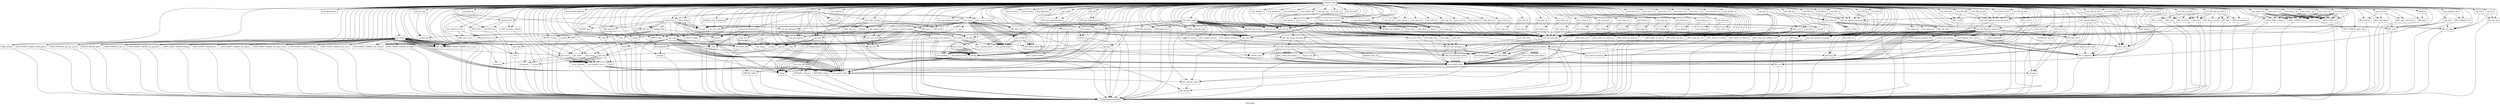 digraph "Call graph" {
	label="Call graph";

	Node0x56053d9f30b0 [shape=record,label="{external node}"];
	Node0x56053d9f30b0 -> Node0x56053da2fdf0;
	Node0x56053d9f30b0 -> Node0x56053da2fe90;
	Node0x56053d9f30b0 -> Node0x56053da30250;
	Node0x56053d9f30b0 -> Node0x56053da2fe20;
	Node0x56053d9f30b0 -> Node0x56053da30090;
	Node0x56053d9f30b0 -> Node0x56053dc720b0;
	Node0x56053d9f30b0 -> Node0x56053dc724a0;
	Node0x56053d9f30b0 -> Node0x56053d9cb530;
	Node0x56053d9f30b0 -> Node0x56053d9cb5a0;
	Node0x56053d9f30b0 -> Node0x56053dc72510;
	Node0x56053d9f30b0 -> Node0x56053dc72430;
	Node0x56053d9f30b0 -> Node0x56053d9cb450;
	Node0x56053d9f30b0 -> Node0x56053dc72120;
	Node0x56053d9f30b0 -> Node0x56053dc72150;
	Node0x56053d9f30b0 -> Node0x56053dc722e0;
	Node0x56053d9f30b0 -> Node0x56053dc72350;
	Node0x56053d9f30b0 -> Node0x56053da30320;
	Node0x56053d9f30b0 -> Node0x56053dc71f90;
	Node0x56053d9f30b0 -> Node0x56053da30350;
	Node0x56053d9f30b0 -> Node0x56053dc72040;
	Node0x56053d9f30b0 -> Node0x56053d9cb850;
	Node0x56053d9f30b0 -> Node0x56053d9cb8c0;
	Node0x56053d9f30b0 -> Node0x56053dac9710;
	Node0x56053d9f30b0 -> Node0x56053dac96a0;
	Node0x56053d9f30b0 -> Node0x56053dac9850;
	Node0x56053d9f30b0 -> Node0x56053dac98c0;
	Node0x56053d9f30b0 -> Node0x56053dac9960;
	Node0x56053d9f30b0 -> Node0x56053dac9a00;
	Node0x56053d9f30b0 -> Node0x56053dac9a70;
	Node0x56053d9f30b0 -> Node0x56053dac9ae0;
	Node0x56053d9f30b0 -> Node0x56053dac9b10;
	Node0x56053d9f30b0 -> Node0x56053dac9bc0;
	Node0x56053d9f30b0 -> Node0x56053dac9c90;
	Node0x56053d9f30b0 -> Node0x56053dac9d30;
	Node0x56053d9f30b0 -> Node0x56053dac9da0;
	Node0x56053d9f30b0 -> Node0x56053dac9e50;
	Node0x56053d9f30b0 -> Node0x56053dac9ef0;
	Node0x56053d9f30b0 -> Node0x56053dac9f60;
	Node0x56053d9f30b0 -> Node0x56053daca000;
	Node0x56053d9f30b0 -> Node0x56053daca030;
	Node0x56053d9f30b0 -> Node0x56053daca0e0;
	Node0x56053d9f30b0 -> Node0x56053daca110;
	Node0x56053d9f30b0 -> Node0x56053daca180;
	Node0x56053d9f30b0 -> Node0x56053dc73590;
	Node0x56053d9f30b0 -> Node0x56053dc73600;
	Node0x56053d9f30b0 -> Node0x56053dc736e0;
	Node0x56053d9f30b0 -> Node0x56053dc73710;
	Node0x56053d9f30b0 -> Node0x56053dc73880;
	Node0x56053d9f30b0 -> Node0x56053dc738b0;
	Node0x56053d9f30b0 -> Node0x56053dc73990;
	Node0x56053d9f30b0 -> Node0x56053dc739c0;
	Node0x56053d9f30b0 -> Node0x56053dc73bb0;
	Node0x56053d9f30b0 -> Node0x56053dc73be0;
	Node0x56053d9f30b0 -> Node0x56053dc73c90;
	Node0x56053d9f30b0 -> Node0x56053dc73e10;
	Node0x56053d9f30b0 -> Node0x56053dc73e80;
	Node0x56053d9f30b0 -> Node0x56053dc73ef0;
	Node0x56053d9f30b0 -> Node0x56053dc73f60;
	Node0x56053d9f30b0 -> Node0x56053dc73fd0;
	Node0x56053d9f30b0 -> Node0x56053dc74450;
	Node0x56053d9f30b0 -> Node0x56053dc744c0;
	Node0x56053d9f30b0 -> Node0x56053dc74530;
	Node0x56053d9f30b0 -> Node0x56053dc745a0;
	Node0x56053d9f30b0 -> Node0x56053dc74610;
	Node0x56053d9f30b0 -> Node0x56053dc74680;
	Node0x56053d9f30b0 -> Node0x56053dc74f00;
	Node0x56053d9f30b0 -> Node0x56053dc74f70;
	Node0x56053d9f30b0 -> Node0x56053dc74fe0;
	Node0x56053d9f30b0 -> Node0x56053dc75050;
	Node0x56053d9f30b0 -> Node0x56053da2ff00;
	Node0x56053d9f30b0 -> Node0x56053dc72d80;
	Node0x56053d9f30b0 -> Node0x56053dc72d10;
	Node0x56053d9f30b0 -> Node0x56053dc72e60;
	Node0x56053d9f30b0 -> Node0x56053dc72f30;
	Node0x56053d9f30b0 -> Node0x56053dc72fa0;
	Node0x56053d9f30b0 -> Node0x56053dc73010;
	Node0x56053d9f30b0 -> Node0x56053dc73080;
	Node0x56053d9f30b0 -> Node0x56053dc73120;
	Node0x56053d9f30b0 -> Node0x56053dc73150;
	Node0x56053d9f30b0 -> Node0x56053da301e0;
	Node0x56053d9f30b0 -> Node0x56053dc732a0;
	Node0x56053d9f30b0 -> Node0x56053dc73370;
	Node0x56053d9f30b0 -> Node0x56053dc73410;
	Node0x56053d9f30b0 -> Node0x56053dc73480;
	Node0x56053d9f30b0 -> Node0x56053da30d00;
	Node0x56053d9f30b0 -> Node0x56053da30e10;
	Node0x56053d9f30b0 -> Node0x56053da31110;
	Node0x56053d9f30b0 -> Node0x56053da31180;
	Node0x56053d9f30b0 -> Node0x56053da31220;
	Node0x56053d9f30b0 -> Node0x56053da312c0;
	Node0x56053d9f30b0 -> Node0x56053da31360;
	Node0x56053d9f30b0 -> Node0x56053da31cc0;
	Node0x56053d9f30b0 -> Node0x56053da31d60;
	Node0x56053d9f30b0 -> Node0x56053da31e00;
	Node0x56053d9f30b0 -> Node0x56053da31e70;
	Node0x56053d9f30b0 -> Node0x56053da320b0;
	Node0x56053d9f30b0 -> Node0x56053da32120;
	Node0x56053d9f30b0 -> Node0x56053da321c0;
	Node0x56053d9f30b0 -> Node0x56053da32340;
	Node0x56053d9f30b0 -> Node0x56053da32370;
	Node0x56053d9f30b0 -> Node0x56053da32420;
	Node0x56053d9f30b0 -> Node0x56053da325a0;
	Node0x56053d9f30b0 -> Node0x56053da326a0;
	Node0x56053d9f30b0 -> Node0x56053da329e0;
	Node0x56053d9f30b0 -> Node0x56053da30020;
	Node0x56053d9f30b0 -> Node0x56053da32740;
	Node0x56053d9f30b0 -> Node0x56053dac9d00;
	Node0x56053d9f30b0 -> Node0x56053da30e40;
	Node0x56053d9f30b0 -> Node0x56053da31ea0;
	Node0x56053d9f30b0 -> Node0x56053da31400;
	Node0x56053d9f30b0 -> Node0x56053da30f60;
	Node0x56053d9f30b0 -> Node0x56053da32c40;
	Node0x56053d9f30b0 -> Node0x56053da32c70;
	Node0x56053d9f30b0 -> Node0x56053da32e10;
	Node0x56053d9f30b0 -> Node0x56053da32ef0;
	Node0x56053d9f30b0 -> Node0x56053da32f20;
	Node0x56053d9f30b0 -> Node0x56053da32f90;
	Node0x56053d9f30b0 -> Node0x56053da330c0;
	Node0x56053d9f30b0 -> Node0x56053da30100;
	Node0x56053d9f30b0 -> Node0x56053da331d0;
	Node0x56053d9f30b0 -> Node0x56053da33340;
	Node0x56053d9f30b0 -> Node0x56053da33370;
	Node0x56053d9f30b0 -> Node0x56053dc72270;
	Node0x56053d9f30b0 -> Node0x56053da33540;
	Node0x56053d9f30b0 -> Node0x56053da335e0;
	Node0x56053d9f30b0 -> Node0x56053da33680;
	Node0x56053d9f30b0 -> Node0x56053dc721c0;
	Node0x56053d9f30b0 -> Node0x56053da33750;
	Node0x56053d9f30b0 -> Node0x56053da337f0;
	Node0x56053d9f30b0 -> Node0x56053dc75300;
	Node0x56053d9f30b0 -> Node0x56053dc753a0;
	Node0x56053d9f30b0 -> Node0x56053dc75440;
	Node0x56053d9f30b0 -> Node0x56053dc754e0;
	Node0x56053d9f30b0 -> Node0x56053dc75580;
	Node0x56053d9f30b0 -> Node0x56053dc75620;
	Node0x56053d9f30b0 -> Node0x56053dc756c0;
	Node0x56053d9f30b0 -> Node0x56053dc75760;
	Node0x56053d9f30b0 -> Node0x56053dc75800;
	Node0x56053d9f30b0 -> Node0x56053dc758a0;
	Node0x56053d9f30b0 -> Node0x56053dc75940;
	Node0x56053d9f30b0 -> Node0x56053dc759e0;
	Node0x56053d9f30b0 -> Node0x56053dc75a80;
	Node0x56053d9f30b0 -> Node0x56053dc75b20;
	Node0x56053d9f30b0 -> Node0x56053dc75bc0;
	Node0x56053d9f30b0 -> Node0x56053dc75c60;
	Node0x56053d9f30b0 -> Node0x56053dc75d00;
	Node0x56053d9f30b0 -> Node0x56053d9cb3e0;
	Node0x56053d9f30b0 -> Node0x56053dc75dd0;
	Node0x56053d9f30b0 -> Node0x56053dc75e70;
	Node0x56053d9f30b0 -> Node0x56053dc75f10;
	Node0x56053d9f30b0 -> Node0x56053dc75fb0;
	Node0x56053d9f30b0 -> Node0x56053dc76050;
	Node0x56053d9f30b0 -> Node0x56053dc760f0;
	Node0x56053d9f30b0 -> Node0x56053dc76190;
	Node0x56053d9f30b0 -> Node0x56053dc76230;
	Node0x56053d9f30b0 -> Node0x56053da33860;
	Node0x56053d9f30b0 -> Node0x56053da33900;
	Node0x56053d9f30b0 -> Node0x56053da339a0;
	Node0x56053d9f30b0 -> Node0x56053da33a40;
	Node0x56053d9f30b0 -> Node0x56053da33ae0;
	Node0x56053d9f30b0 -> Node0x56053da33b80;
	Node0x56053d9f30b0 -> Node0x56053da33c20;
	Node0x56053d9f30b0 -> Node0x56053da33cc0;
	Node0x56053d9f30b0 -> Node0x56053da33d60;
	Node0x56053d9f30b0 -> Node0x56053da33e00;
	Node0x56053d9f30b0 -> Node0x56053da33ea0;
	Node0x56053d9f30b0 -> Node0x56053da33f40;
	Node0x56053d9f30b0 -> Node0x56053da33fe0;
	Node0x56053d9f30b0 -> Node0x56053da34080;
	Node0x56053d9f30b0 -> Node0x56053da34120;
	Node0x56053d9f30b0 -> Node0x56053da341c0;
	Node0x56053d9f30b0 -> Node0x56053da34260;
	Node0x56053d9f30b0 -> Node0x56053da34300;
	Node0x56053d9f30b0 -> Node0x56053da2ff70;
	Node0x56053d9f30b0 -> Node0x56053dc72540;
	Node0x56053d9f30b0 -> Node0x56053d9cb4c0;
	Node0x56053d9f30b0 -> Node0x56053dc723c0;
	Node0x56053d9f30b0 -> Node0x56053da34580;
	Node0x56053d9f30b0 -> Node0x56053da345b0;
	Node0x56053d9f30b0 -> Node0x56053da34720;
	Node0x56053d9f30b0 -> Node0x56053da34820;
	Node0x56053d9f30b0 -> Node0x56053da34850;
	Node0x56053d9f30b0 -> Node0x56053da34990;
	Node0x56053d9f30b0 -> Node0x56053da34aa0;
	Node0x56053d9f30b0 -> Node0x56053da34ad0;
	Node0x56053d9f30b0 -> Node0x56053da34bd0;
	Node0x56053d9f30b0 -> Node0x56053da34ca0;
	Node0x56053d9f30b0 -> Node0x56053d9e7cb0;
	Node0x56053d9f30b0 -> Node0x56053d9e7e10;
	Node0x56053d9f30b0 -> Node0x56053d9e7e40;
	Node0x56053d9f30b0 -> Node0x56053d9e7f00;
	Node0x56053d9f30b0 -> Node0x56053d9e7fc0;
	Node0x56053d9f30b0 -> Node0x56053d9e80c0;
	Node0x56053d9f30b0 -> Node0x56053d9e8240;
	Node0x56053d9f30b0 -> Node0x56053d9e8270;
	Node0x56053d9f30b0 -> Node0x56053d9e82e0;
	Node0x56053d9f30b0 -> Node0x56053d9e8430;
	Node0x56053d9f30b0 -> Node0x56053d9e84a0;
	Node0x56053d9f30b0 -> Node0x56053d9e85f0;
	Node0x56053d9f30b0 -> Node0x56053d9e8660;
	Node0x56053d9f30b0 -> Node0x56053d9e87f0;
	Node0x56053d9f30b0 -> Node0x56053d9e8890;
	Node0x56053d9f30b0 -> Node0x56053d9e8900;
	Node0x56053d9f30b0 -> Node0x56053d9e89f0;
	Node0x56053d9f30b0 -> Node0x56053d9e8a20;
	Node0x56053d9f30b0 -> Node0x56053d9e8b20;
	Node0x56053d9f30b0 -> Node0x56053d9e8bc0;
	Node0x56053d9f30b0 -> Node0x56053d9e8b50;
	Node0x56053d9f30b0 -> Node0x56053d9e8d50;
	Node0x56053d9f30b0 -> Node0x56053d9e8f90;
	Node0x56053d9f30b0 -> Node0x56053d9e9000;
	Node0x56053d9f30b0 -> Node0x56053d9e9030;
	Node0x56053d9f30b0 -> Node0x56053d9e90e0;
	Node0x56053d9f30b0 -> Node0x56053d9e92f0;
	Node0x56053d9f30b0 -> Node0x56053d9e9360;
	Node0x56053d9f30b0 -> Node0x56053d9e9390;
	Node0x56053d9f30b0 -> Node0x56053d9e95c0;
	Node0x56053d9f30b0 -> Node0x56053d9e9690;
	Node0x56053d9f30b0 -> Node0x56053d9e9790;
	Node0x56053d9f30b0 -> Node0x56053d9e97c0;
	Node0x56053d9f30b0 -> Node0x56053d9e9940;
	Node0x56053d9f30b0 -> Node0x56053d9e9ac0;
	Node0x56053d9f30b0 -> Node0x56053d9e9c40;
	Node0x56053d9f30b0 -> Node0x56053da32710;
	Node0x56053d9f30b0 -> Node0x56053d9e9dc0;
	Node0x56053d9f30b0 -> Node0x56053d9e9ff0;
	Node0x56053d9f30b0 -> Node0x56053d9ea060;
	Node0x56053d9f30b0 -> Node0x56053da32970;
	Node0x56053d9f30b0 -> Node0x56053d9ea270;
	Node0x56053d9f30b0 -> Node0x56053da31ba0;
	Node0x56053d9f30b0 -> Node0x56053d9ea310;
	Node0x56053d9f30b0 -> Node0x56053da32a40;
	Node0x56053d9f30b0 -> Node0x56053da30ef0;
	Node0x56053d9f30b0 -> Node0x56053d9ea410;
	Node0x56053d9f30b0 -> Node0x56053da31c10;
	Node0x56053d9f30b0 -> Node0x56053d9ea510;
	Node0x56053d9f30b0 -> Node0x56053da343f0;
	Node0x56053d9f30b0 -> Node0x56053d9ea8b0;
	Node0x56053d9f30b0 -> Node0x56053d9eadb0;
	Node0x56053d9f30b0 -> Node0x56053da34c70;
	Node0x56053d9f30b0 -> Node0x56053d9eaf40;
	Node0x56053d9f30b0 -> Node0x56053d9eb0b0;
	Node0x56053d9f30b0 -> Node0x56053d9e7d50;
	Node0x56053d9f30b0 -> Node0x56053d9eb750;
	Node0x56053d9f30b0 -> Node0x56053d9eb7c0;
	Node0x56053d9f30b0 -> Node0x56053da34a30;
	Node0x56053d9f30b0 -> Node0x56053d9eba30;
	Node0x56053d9f30b0 -> Node0x56053da327b0;
	Node0x56053d9f30b0 -> Node0x56053d9e9f40;
	Node0x56053d9f30b0 -> Node0x56053d9ebde0;
	Node0x56053d9f30b0 -> Node0x56053d9ec460;
	Node0x56053d9f30b0 -> Node0x56053d9ebe80;
	Node0x56053d9f30b0 -> Node0x56053d9ec6c0;
	Node0x56053d9f30b0 -> Node0x56053d9ebe10;
	Node0x56053d9f30b0 -> Node0x56053d9ec8b0;
	Node0x56053d9f30b0 -> Node0x56053d9ebf80;
	Node0x56053d9f30b0 -> Node0x56053d9ec950;
	Node0x56053d9f30b0 -> Node0x56053d9ebff0;
	Node0x56053d9f30b0 -> Node0x56053d9ecab0;
	Node0x56053d9f30b0 -> Node0x56053d9ec060;
	Node0x56053d9f30b0 -> Node0x56053d9e5ca0;
	Node0x56053d9f30b0 -> Node0x56053d9ec0d0;
	Node0x56053d9f30b0 -> Node0x56053d9e5db0;
	Node0x56053d9f30b0 -> Node0x56053d9ec140;
	Node0x56053d9f30b0 -> Node0x56053d9e5ea0;
	Node0x56053d9f30b0 -> Node0x56053d9ec1b0;
	Node0x56053d9f30b0 -> Node0x56053d9ec4d0;
	Node0x56053d9f30b0 -> Node0x56053d9e5f40;
	Node0x56053d9f30b0 -> Node0x56053d9ec500;
	Node0x56053d9f30b0 -> Node0x56053d9e5d40;
	Node0x56053d9f30b0 -> Node0x56053d9ec9f0;
	Node0x56053d9f30b0 -> Node0x56053d9ec760;
	Node0x56053d9f30b0 -> Node0x56053d9ec6f0;
	Node0x56053d9f30b0 -> Node0x56053d9ec810;
	Node0x56053d9f30b0 -> Node0x56053d9ec570;
	Node0x56053d9f30b0 -> Node0x56053d9e61b0;
	Node0x56053da2fe90 [shape=record,label="{setup_tests}"];
	Node0x56053da2fe90 -> Node0x56053da2fe20;
	Node0x56053da2fe90 -> Node0x56053da2ff70;
	Node0x56053da2fe90 -> Node0x56053da2ff00;
	Node0x56053da2fe90 -> Node0x56053da30020;
	Node0x56053da2fe90 -> Node0x56053da2ff70;
	Node0x56053da2fe90 -> Node0x56053da30090;
	Node0x56053da2fe90 -> Node0x56053da2ff70;
	Node0x56053da2fe90 -> Node0x56053da30100;
	Node0x56053da2fe90 -> Node0x56053da30170;
	Node0x56053da2fe90 -> Node0x56053da301e0;
	Node0x56053da2fe90 -> Node0x56053da301e0;
	Node0x56053da2fe90 -> Node0x56053da301e0;
	Node0x56053da2fdf0 [shape=record,label="{test_get_options}"];
	Node0x56053da30250 [shape=record,label="{llvm.dbg.declare}"];
	Node0x56053da2fe20 [shape=record,label="{NCONF_new}"];
	Node0x56053da2fe20 -> Node0x56053da2fdc0;
	Node0x56053da34850 [shape=record,label="{test_mem_eq}"];
	Node0x56053da34850 -> Node0x56053da34990;
	Node0x56053da34850 -> Node0x56053da34a30;
	Node0x56053da34990 [shape=record,label="{memcmp}"];
	Node0x56053da34990 -> Node0x56053da2fdc0;
	Node0x56053da34aa0 [shape=record,label="{test_mem_ne}"];
	Node0x56053da34aa0 -> Node0x56053da34990;
	Node0x56053da34aa0 -> Node0x56053da34a30;
	Node0x56053da34ad0 [shape=record,label="{test_BN_eq}"];
	Node0x56053da34ad0 -> Node0x56053da34bd0;
	Node0x56053da34ad0 -> Node0x56053da34c70;
	Node0x56053da34bd0 [shape=record,label="{BN_cmp}"];
	Node0x56053da34bd0 -> Node0x56053da2fdc0;
	Node0x56053da34ca0 [shape=record,label="{test_BN_eq_zero}"];
	Node0x56053da34ca0 -> Node0x56053d9e7cb0;
	Node0x56053da34ca0 -> Node0x56053d9e7d50;
	Node0x56053d9e7cb0 [shape=record,label="{BN_is_zero}"];
	Node0x56053d9e7cb0 -> Node0x56053da2fdc0;
	Node0x56053d9e7e10 [shape=record,label="{test_BN_ne}"];
	Node0x56053d9e7e10 -> Node0x56053da34bd0;
	Node0x56053d9e7e10 -> Node0x56053da34c70;
	Node0x56053da32340 [shape=record,label="{test_mk_file_path}"];
	Node0x56053da32340 -> Node0x56053dac98c0;
	Node0x56053da32340 -> Node0x56053dac98c0;
	Node0x56053da32340 -> Node0x56053dac98c0;
	Node0x56053da32340 -> Node0x56053da32370;
	Node0x56053da32340 -> Node0x56053da32420;
	Node0x56053da32340 -> Node0x56053da325a0;
	Node0x56053da32340 -> Node0x56053da325a0;
	Node0x56053da32370 [shape=record,label="{CRYPTO_zalloc}"];
	Node0x56053da32370 -> Node0x56053da2fdc0;
	Node0x56053da32420 [shape=record,label="{OPENSSL_strlcpy}"];
	Node0x56053da32420 -> Node0x56053da2fdc0;
	Node0x56053da325a0 [shape=record,label="{OPENSSL_strlcat}"];
	Node0x56053da325a0 -> Node0x56053da2fdc0;
	Node0x56053da326a0 [shape=record,label="{main}"];
	Node0x56053da326a0 -> Node0x56053da32710;
	Node0x56053da326a0 -> Node0x56053da327b0;
	Node0x56053da326a0 -> Node0x56053da31ea0;
	Node0x56053da326a0 -> Node0x56053dc73480;
	Node0x56053da326a0 -> Node0x56053da2fe90;
	Node0x56053da326a0 -> Node0x56053da31360;
	Node0x56053da326a0 -> Node0x56053d9cb850;
	Node0x56053da326a0 -> Node0x56053da32740;
	Node0x56053da326a0 -> Node0x56053da2fdf0;
	Node0x56053da326a0 -> Node0x56053dc73120;
	Node0x56053da326a0 -> Node0x56053da31110;
	Node0x56053da326a0 -> Node0x56053da32970;
	Node0x56053da329e0 [shape=record,label="{test_get_argument_count}"];
	Node0x56053da329e0 -> Node0x56053dc73080;
	Node0x56053da30020 [shape=record,label="{test_get_argument}"];
	Node0x56053da30020 -> Node0x56053dc73010;
	Node0x56053da30020 -> Node0x56053dac9b10;
	Node0x56053da30020 -> Node0x56053dc73080;
	Node0x56053da32740 [shape=record,label="{opt_check_usage}"];
	Node0x56053da32740 -> Node0x56053dc73010;
	Node0x56053da32740 -> Node0x56053dc73080;
	Node0x56053da32740 -> Node0x56053da31ea0;
	Node0x56053da32740 -> Node0x56053da31ea0;
	Node0x56053d9e9440 [shape=record,label="{print_time}"];
	Node0x56053d9e9440 -> Node0x56053d9e9690;
	Node0x56053d9e95c0 [shape=record,label="{ASN1_STRING_free}"];
	Node0x56053d9e95c0 -> Node0x56053da2fdc0;
	Node0x56053d9e9690 [shape=record,label="{ASN1_STRING_get0_data}"];
	Node0x56053d9e9690 -> Node0x56053da2fdc0;
	Node0x56053d9e9790 [shape=record,label="{test_time_t_ne}"];
	Node0x56053d9e9790 -> Node0x56053d9e9360;
	Node0x56053d9e9790 -> Node0x56053d9e9360;
	Node0x56053d9e9790 -> Node0x56053d9e9390;
	Node0x56053d9e9790 -> Node0x56053d9e9440;
	Node0x56053d9e9790 -> Node0x56053d9e9440;
	Node0x56053d9e9790 -> Node0x56053da333e0;
	Node0x56053d9e9790 -> Node0x56053d9e95c0;
	Node0x56053d9e9790 -> Node0x56053d9e95c0;
	Node0x56053d9e97c0 [shape=record,label="{test_time_t_gt}"];
	Node0x56053d9e97c0 -> Node0x56053d9e9360;
	Node0x56053d9e97c0 -> Node0x56053d9e9360;
	Node0x56053d9e97c0 -> Node0x56053d9e9390;
	Node0x56053d9e97c0 -> Node0x56053d9e9440;
	Node0x56053d9e97c0 -> Node0x56053d9e9440;
	Node0x56053d9e97c0 -> Node0x56053da333e0;
	Node0x56053d9e97c0 -> Node0x56053d9e95c0;
	Node0x56053d9e97c0 -> Node0x56053d9e95c0;
	Node0x56053d9e9940 [shape=record,label="{test_time_t_ge}"];
	Node0x56053d9e9940 -> Node0x56053d9e9360;
	Node0x56053d9e9940 -> Node0x56053d9e9360;
	Node0x56053d9e9940 -> Node0x56053d9e9390;
	Node0x56053d9e9940 -> Node0x56053d9e9440;
	Node0x56053d9e9940 -> Node0x56053d9e9440;
	Node0x56053d9e9940 -> Node0x56053da333e0;
	Node0x56053d9e9940 -> Node0x56053d9e95c0;
	Node0x56053d9e9940 -> Node0x56053d9e95c0;
	Node0x56053d9e9ac0 [shape=record,label="{test_time_t_lt}"];
	Node0x56053d9e9ac0 -> Node0x56053d9e9360;
	Node0x56053d9e9ac0 -> Node0x56053d9e9360;
	Node0x56053d9e9ac0 -> Node0x56053d9e9390;
	Node0x56053d9e9ac0 -> Node0x56053d9e9440;
	Node0x56053d9e9ac0 -> Node0x56053d9e9440;
	Node0x56053d9e9ac0 -> Node0x56053da333e0;
	Node0x56053d9e9ac0 -> Node0x56053d9e95c0;
	Node0x56053d9e9ac0 -> Node0x56053d9e95c0;
	Node0x56053d9e9c40 [shape=record,label="{test_time_t_le}"];
	Node0x56053d9e9c40 -> Node0x56053d9e9360;
	Node0x56053d9e9c40 -> Node0x56053d9e9360;
	Node0x56053d9e9c40 -> Node0x56053d9e9390;
	Node0x56053d9e9c40 -> Node0x56053d9e9440;
	Node0x56053d9e9c40 -> Node0x56053d9e9440;
	Node0x56053d9e9c40 -> Node0x56053da333e0;
	Node0x56053d9e9c40 -> Node0x56053d9e95c0;
	Node0x56053d9e9c40 -> Node0x56053d9e95c0;
	Node0x56053da32710 [shape=record,label="{test_open_streams}"];
	Node0x56053da32710 -> Node0x56053d9e9dc0;
	Node0x56053da32710 -> Node0x56053d9e9dc0;
	Node0x56053da32710 -> Node0x56053d9e9f40;
	Node0x56053da32710 -> Node0x56053d9e9ff0;
	Node0x56053da32710 -> Node0x56053d9ea060;
	Node0x56053da32710 -> Node0x56053dac9b10;
	Node0x56053da32710 -> Node0x56053dac9b10;
	Node0x56053d9e9dc0 [shape=record,label="{BIO_new_fp}"];
	Node0x56053d9e9dc0 -> Node0x56053da2fdc0;
	Node0x56053d9e9ff0 [shape=record,label="{BIO_new}"];
	Node0x56053d9e9ff0 -> Node0x56053da2fdc0;
	Node0x56053d9ea060 [shape=record,label="{BIO_push}"];
	Node0x56053d9ea060 -> Node0x56053da2fdc0;
	Node0x56053da32970 [shape=record,label="{test_close_streams}"];
	Node0x56053da32970 -> Node0x56053d9ea270;
	Node0x56053da32970 -> Node0x56053d9ea270;
	Node0x56053d9ea270 [shape=record,label="{BIO_free_all}"];
	Node0x56053d9ea270 -> Node0x56053da2fdc0;
	Node0x56053da31ba0 [shape=record,label="{test_vprintf_stdout}"];
	Node0x56053da31ba0 -> Node0x56053d9ea310;
	Node0x56053d9ea310 [shape=record,label="{BIO_vprintf}"];
	Node0x56053d9ea310 -> Node0x56053da2fdc0;
	Node0x56053da32a40 [shape=record,label="{test_vprintf_stderr}"];
	Node0x56053da32a40 -> Node0x56053d9ea310;
	Node0x56053dc73150 [shape=record,label="{strcpy}"];
	Node0x56053dc73150 -> Node0x56053da2fdc0;
	Node0x56053da301e0 [shape=record,label="{add_test}"];
	Node0x56053da301e0 -> Node0x56053dc732a0;
	Node0x56053dc732a0 [shape=record,label="{__assert_fail}"];
	Node0x56053dc732a0 -> Node0x56053da2fdc0;
	Node0x56053dc73370 [shape=record,label="{add_all_tests}"];
	Node0x56053dc73370 -> Node0x56053dc732a0;
	Node0x56053dc73410 [shape=record,label="{subtest_level}"];
	Node0x56053dc73480 [shape=record,label="{setup_test_framework}"];
	Node0x56053dc73480 -> Node0x56053da30d00;
	Node0x56053dc73480 -> Node0x56053da30d00;
	Node0x56053dc73480 -> Node0x56053dc74530;
	Node0x56053dc73480 -> Node0x56053dc74530;
	Node0x56053dc73480 -> Node0x56053da30d30;
	Node0x56053dc73480 -> Node0x56053da2fdf0;
	Node0x56053dc73480 -> Node0x56053dac9a70;
	Node0x56053da30d00 [shape=record,label="{getenv}"];
	Node0x56053da30d00 -> Node0x56053da2fdc0;
	Node0x56053da30d30 [shape=record,label="{set_seed}"];
	Node0x56053da30d30 -> Node0x56053da30e10;
	Node0x56053da30d30 -> Node0x56053dc73410;
	Node0x56053da30d30 -> Node0x56053da30e40;
	Node0x56053da30d30 -> Node0x56053da30ef0;
	Node0x56053da30d30 -> Node0x56053da30f60;
	Node0x56053da30e10 [shape=record,label="{time}"];
	Node0x56053da30e10 -> Node0x56053da2fdc0;
	Node0x56053da31110 [shape=record,label="{pulldown_test_framework}"];
	Node0x56053da31110 -> Node0x56053da31180;
	Node0x56053da31180 [shape=record,label="{set_test_title}"];
	Node0x56053da31180 -> Node0x56053da31220;
	Node0x56053da31180 -> Node0x56053da312c0;
	Node0x56053da31220 [shape=record,label="{free}"];
	Node0x56053da31220 -> Node0x56053da2fdc0;
	Node0x56053da312c0 [shape=record,label="{strdup}"];
	Node0x56053da312c0 -> Node0x56053da2fdc0;
	Node0x56053da31360 [shape=record,label="{run_tests}"];
	Node0x56053da31360 -> Node0x56053da313d0;
	Node0x56053da31360 -> Node0x56053da30e40;
	Node0x56053da31360 -> Node0x56053da30e40;
	Node0x56053da31360 -> Node0x56053da30e40;
	Node0x56053da31360 -> Node0x56053da30ef0;
	Node0x56053da31360 -> Node0x56053da31400;
	Node0x56053da31360 -> Node0x56053da30e40;
	Node0x56053da31360 -> Node0x56053da30e40;
	Node0x56053da31360 -> Node0x56053da30ef0;
	Node0x56053da31360 -> Node0x56053da31180;
	Node0x56053da31360 -> Node0x56053da2fdc0;
	Node0x56053da31360 -> Node0x56053da31610;
	Node0x56053da31360 -> Node0x56053da31680;
	Node0x56053da31360 -> Node0x56053da30e40;
	Node0x56053da31360 -> Node0x56053da30e40;
	Node0x56053da31360 -> Node0x56053da30ef0;
	Node0x56053da31360 -> Node0x56053da31400;
	Node0x56053da31360 -> Node0x56053da31b00;
	Node0x56053da31360 -> Node0x56053da31180;
	Node0x56053da31360 -> Node0x56053da2fdc0;
	Node0x56053da31360 -> Node0x56053da31680;
	Node0x56053da31360 -> Node0x56053da31610;
	Node0x56053da31360 -> Node0x56053da31610;
	Node0x56053da31360 -> Node0x56053da31610;
	Node0x56053da313d0 [shape=record,label="{process_shared_options}"];
	Node0x56053da313d0 -> Node0x56053dac9ae0;
	Node0x56053da313d0 -> Node0x56053da2ff00;
	Node0x56053da313d0 -> Node0x56053da2fdf0;
	Node0x56053da313d0 -> Node0x56053dc73120;
	Node0x56053da313d0 -> Node0x56053dc72f30;
	Node0x56053da313d0 -> Node0x56053dc73be0;
	Node0x56053da313d0 -> Node0x56053dc72f30;
	Node0x56053da313d0 -> Node0x56053dc73be0;
	Node0x56053da313d0 -> Node0x56053daca030;
	Node0x56053da313d0 -> Node0x56053dc73be0;
	Node0x56053da313d0 -> Node0x56053daca030;
	Node0x56053da313d0 -> Node0x56053dc73be0;
	Node0x56053da313d0 -> Node0x56053daca030;
	Node0x56053da313d0 -> Node0x56053da30d30;
	Node0x56053da313d0 -> Node0x56053da31b30;
	Node0x56053da31610 [shape=record,label="{test_verdict}"];
	Node0x56053da31610 -> Node0x56053da30ef0;
	Node0x56053da31610 -> Node0x56053da31c10;
	Node0x56053da31610 -> Node0x56053da30e40;
	Node0x56053da31610 -> Node0x56053da31ba0;
	Node0x56053da31610 -> Node0x56053da30e40;
	Node0x56053da31610 -> Node0x56053da30e40;
	Node0x56053da31610 -> Node0x56053da30ef0;
	Node0x56053da31680 [shape=record,label="{finalize}"];
	Node0x56053da31680 -> Node0x56053da31cc0;
	Node0x56053da31680 -> Node0x56053da31d60;
	Node0x56053d9e8660 [shape=record,label="{test_BN_eq_one}"];
	Node0x56053d9e8660 -> Node0x56053d9e87f0;
	Node0x56053d9e8660 -> Node0x56053d9e7d50;
	Node0x56053d9e87f0 [shape=record,label="{BN_is_one}"];
	Node0x56053d9e87f0 -> Node0x56053da2fdc0;
	Node0x56053d9e8890 [shape=record,label="{test_BN_odd}"];
	Node0x56053d9e8890 -> Node0x56053d9e8900;
	Node0x56053d9e8890 -> Node0x56053d9e7d50;
	Node0x56053d9e8900 [shape=record,label="{BN_is_odd}"];
	Node0x56053d9e8900 -> Node0x56053da2fdc0;
	Node0x56053d9e89f0 [shape=record,label="{test_BN_even}"];
	Node0x56053d9e89f0 -> Node0x56053d9e8900;
	Node0x56053d9e89f0 -> Node0x56053d9e7d50;
	Node0x56053d9e8a20 [shape=record,label="{test_BN_eq_word}"];
	Node0x56053d9e8a20 -> Node0x56053d9e8b20;
	Node0x56053d9e8a20 -> Node0x56053d9e8bc0;
	Node0x56053d9e8a20 -> Node0x56053d9e8b50;
	Node0x56053d9e8a20 -> Node0x56053da34c70;
	Node0x56053d9e8a20 -> Node0x56053d9e8d50;
	Node0x56053d9e8b20 [shape=record,label="{BN_is_word}"];
	Node0x56053d9e8b20 -> Node0x56053da2fdc0;
	Node0x56053d9e8bc0 [shape=record,label="{BN_new}"];
	Node0x56053d9e8bc0 -> Node0x56053da2fdc0;
	Node0x56053d9e8b50 [shape=record,label="{BN_set_word}"];
	Node0x56053d9e8b50 -> Node0x56053da2fdc0;
	Node0x56053d9e8d50 [shape=record,label="{BN_free}"];
	Node0x56053d9e8d50 -> Node0x56053da2fdc0;
	Node0x56053d9e8f90 [shape=record,label="{test_BN_abs_eq_word}"];
	Node0x56053d9e8f90 -> Node0x56053d9e9000;
	Node0x56053d9e8f90 -> Node0x56053d9e8bc0;
	Node0x56053d9e8f90 -> Node0x56053d9e9030;
	Node0x56053d9e8f90 -> Node0x56053d9e90e0;
	Node0x56053d9e8f90 -> Node0x56053d9e8b50;
	Node0x56053d9e8f90 -> Node0x56053da34c70;
	Node0x56053d9e8f90 -> Node0x56053d9e8d50;
	Node0x56053d9e8f90 -> Node0x56053d9e8d50;
	Node0x56053d9e9000 [shape=record,label="{BN_abs_is_word}"];
	Node0x56053d9e9000 -> Node0x56053da2fdc0;
	Node0x56053d9e9030 [shape=record,label="{BN_dup}"];
	Node0x56053d9e9030 -> Node0x56053da2fdc0;
	Node0x56053d9e90e0 [shape=record,label="{BN_set_negative}"];
	Node0x56053d9e90e0 -> Node0x56053da2fdc0;
	Node0x56053d9e92f0 [shape=record,label="{test_time_t_eq}"];
	Node0x56053d9e92f0 -> Node0x56053d9e9360;
	Node0x56053d9e92f0 -> Node0x56053d9e9360;
	Node0x56053d9e92f0 -> Node0x56053d9e9390;
	Node0x56053d9e92f0 -> Node0x56053d9e9440;
	Node0x56053d9e92f0 -> Node0x56053d9e9440;
	Node0x56053d9e92f0 -> Node0x56053da333e0;
	Node0x56053d9e92f0 -> Node0x56053d9e95c0;
	Node0x56053d9e92f0 -> Node0x56053d9e95c0;
	Node0x56053d9e9360 [shape=record,label="{ASN1_TIME_set}"];
	Node0x56053d9e9360 -> Node0x56053da2fdc0;
	Node0x56053d9e9390 [shape=record,label="{ASN1_TIME_compare}"];
	Node0x56053d9e9390 -> Node0x56053da2fdc0;
	Node0x56053da30090 [shape=record,label="{BIO_new_file}"];
	Node0x56053da30090 -> Node0x56053da2fdc0;
	Node0x56053da30170 [shape=record,label="{change_path}"];
	Node0x56053da30170 -> Node0x56053da30320;
	Node0x56053da30170 -> Node0x56053dc71f90;
	Node0x56053da30170 -> Node0x56053da30100;
	Node0x56053da30170 -> Node0x56053da30350;
	Node0x56053da30170 -> Node0x56053dc72040;
	Node0x56053dc720b0 [shape=record,label="{test_load_config}"];
	Node0x56053dc720b0 -> Node0x56053dc72120;
	Node0x56053dc720b0 -> Node0x56053dc721c0;
	Node0x56053dc720b0 -> Node0x56053dc72150;
	Node0x56053dc720b0 -> Node0x56053dc72270;
	Node0x56053dc720b0 -> Node0x56053da30100;
	Node0x56053dc720b0 -> Node0x56053da30100;
	Node0x56053dc720b0 -> Node0x56053dc722e0;
	Node0x56053dc720b0 -> Node0x56053dc721c0;
	Node0x56053dc720b0 -> Node0x56053da30100;
	Node0x56053dc720b0 -> Node0x56053dc72350;
	Node0x56053dc720b0 -> Node0x56053da2ff70;
	Node0x56053dc720b0 -> Node0x56053dc723c0;
	Node0x56053dc720b0 -> Node0x56053da30100;
	Node0x56053dc720b0 -> Node0x56053dc72430;
	Node0x56053dc720b0 -> Node0x56053dc72270;
	Node0x56053dc720b0 -> Node0x56053dc72270;
	Node0x56053dc720b0 -> Node0x56053da30100;
	Node0x56053dc720b0 -> Node0x56053dc72430;
	Node0x56053dc720b0 -> Node0x56053dc72270;
	Node0x56053dc720b0 -> Node0x56053dc72270;
	Node0x56053dc720b0 -> Node0x56053da30100;
	Node0x56053dc720b0 -> Node0x56053dc72350;
	Node0x56053dc720b0 -> Node0x56053da2ff70;
	Node0x56053dc720b0 -> Node0x56053dc723c0;
	Node0x56053dc720b0 -> Node0x56053da30100;
	Node0x56053dc724a0 [shape=record,label="{test_check_null_numbers}"];
	Node0x56053dc724a0 -> Node0x56053dc72510;
	Node0x56053dc724a0 -> Node0x56053dc72270;
	Node0x56053dc724a0 -> Node0x56053dc72430;
	Node0x56053dc724a0 -> Node0x56053dc72540;
	Node0x56053dc724a0 -> Node0x56053d9cb3e0;
	Node0x56053dc724a0 -> Node0x56053da30100;
	Node0x56053dc724a0 -> Node0x56053d9cb450;
	Node0x56053dc724a0 -> Node0x56053dc72270;
	Node0x56053dc724a0 -> Node0x56053dc72430;
	Node0x56053dc724a0 -> Node0x56053d9cb4c0;
	Node0x56053dc724a0 -> Node0x56053da30100;
	Node0x56053d9cb530 [shape=record,label="{test_check_overflow}"];
	Node0x56053d9cb530 -> Node0x56053d9cb5a0;
	Node0x56053d9cb530 -> Node0x56053dc72510;
	Node0x56053d9cb530 -> Node0x56053dc72430;
	Node0x56053d9cb530 -> Node0x56053dc72540;
	Node0x56053d9cb530 -> Node0x56053d9cb3e0;
	Node0x56053d9cb530 -> Node0x56053dc72510;
	Node0x56053d9cb530 -> Node0x56053dc72430;
	Node0x56053d9cb530 -> Node0x56053d9cb4c0;
	Node0x56053d9cb5a0 [shape=record,label="{sprintf}"];
	Node0x56053d9cb5a0 -> Node0x56053da2fdc0;
	Node0x56053dc72510 [shape=record,label="{setenv}"];
	Node0x56053dc72510 -> Node0x56053da2fdc0;
	Node0x56053dc72430 [shape=record,label="{NCONF_get_number_e}"];
	Node0x56053dc72430 -> Node0x56053da2fdc0;
	Node0x56053d9cb450 [shape=record,label="{unsetenv}"];
	Node0x56053d9cb450 -> Node0x56053da2fdc0;
	Node0x56053dc72120 [shape=record,label="{NCONF_load_bio}"];
	Node0x56053dc72120 -> Node0x56053da2fdc0;
	Node0x56053dc72150 [shape=record,label="{ERR_peek_error}"];
	Node0x56053dc72150 -> Node0x56053da2fdc0;
	Node0x56053dc722e0 [shape=record,label="{CONF_modules_load}"];
	Node0x56053dc722e0 -> Node0x56053da2fdc0;
	Node0x56053dc72350 [shape=record,label="{NCONF_get_string}"];
	Node0x56053dc72350 -> Node0x56053da2fdc0;
	Node0x56053da30320 [shape=record,label="{CRYPTO_strdup}"];
	Node0x56053da30320 -> Node0x56053da2fdc0;
	Node0x56053dc71f90 [shape=record,label="{strpbrk}"];
	Node0x56053dc71f90 -> Node0x56053da2fdc0;
	Node0x56053da30350 [shape=record,label="{chdir}"];
	Node0x56053da30350 -> Node0x56053da2fdc0;
	Node0x56053dc72040 [shape=record,label="{CRYPTO_free}"];
	Node0x56053dc72040 -> Node0x56053da2fdc0;
	Node0x56053d9cb850 [shape=record,label="{cleanup_tests}"];
	Node0x56053d9cb850 -> Node0x56053d9cb8c0;
	Node0x56053d9cb850 -> Node0x56053dac9710;
	Node0x56053d9cb850 -> Node0x56053dac96a0;
	Node0x56053d9cb8c0 [shape=record,label="{BIO_vfree}"];
	Node0x56053d9cb8c0 -> Node0x56053da2fdc0;
	Node0x56053dac9710 [shape=record,label="{NCONF_free}"];
	Node0x56053dac9710 -> Node0x56053da2fdc0;
	Node0x56053dac96a0 [shape=record,label="{CONF_modules_unload}"];
	Node0x56053dac96a0 -> Node0x56053da2fdc0;
	Node0x56053dac9850 [shape=record,label="{opt_progname}"];
	Node0x56053dac9850 -> Node0x56053dac98c0;
	Node0x56053dac9850 -> Node0x56053dac9960;
	Node0x56053dac98c0 [shape=record,label="{strlen}"];
	Node0x56053dac98c0 -> Node0x56053da2fdc0;
	Node0x56053dac9960 [shape=record,label="{strncpy}"];
	Node0x56053dac9960 -> Node0x56053da2fdc0;
	Node0x56053dac9a00 [shape=record,label="{opt_getprog}"];
	Node0x56053daca0e0 [shape=record,label="{opt_long}"];
	Node0x56053daca0e0 -> Node0x56053daca110;
	Node0x56053daca0e0 -> Node0x56053daca110;
	Node0x56053daca0e0 -> Node0x56053daca180;
	Node0x56053daca0e0 -> Node0x56053daca110;
	Node0x56053daca0e0 -> Node0x56053daca110;
	Node0x56053daca0e0 -> Node0x56053dc73500;
	Node0x56053daca0e0 -> Node0x56053daca110;
	Node0x56053daca0e0 -> Node0x56053daca110;
	Node0x56053dac9a70 [shape=record,label="{opt_init}"];
	Node0x56053dac9a70 -> Node0x56053dac9ae0;
	Node0x56053dac9a70 -> Node0x56053dac9850;
	Node0x56053dac9a70 -> Node0x56053dac9b10;
	Node0x56053dac9a70 -> Node0x56053dac9b10;
	Node0x56053dac9a70 -> Node0x56053dac9b10;
	Node0x56053dac9a70 -> Node0x56053dac9bc0;
	Node0x56053dac9a70 -> Node0x56053dac9b10;
	Node0x56053dac9a70 -> Node0x56053dac9b10;
	Node0x56053dac9a70 -> Node0x56053dac9b10;
	Node0x56053dac9ae0 [shape=record,label="{opt_begin}"];
	Node0x56053dac9b10 [shape=record,label="{OPENSSL_die}"];
	Node0x56053dac9b10 -> Node0x56053da2fdc0;
	Node0x56053dac9bc0 [shape=record,label="{strcmp}"];
	Node0x56053dac9bc0 -> Node0x56053da2fdc0;
	Node0x56053dac9c90 [shape=record,label="{opt_format_error}"];
	Node0x56053dac9c90 -> Node0x56053dac9d00;
	Node0x56053dac9c90 -> Node0x56053dac9d00;
	Node0x56053dac9c90 -> Node0x56053dac9d00;
	Node0x56053dac9d30 [shape=record,label="{opt_format}"];
	Node0x56053dac9d30 -> Node0x56053dac9c90;
	Node0x56053dac9d30 -> Node0x56053dac9c90;
	Node0x56053dac9d30 -> Node0x56053dac9c90;
	Node0x56053dac9d30 -> Node0x56053dac9bc0;
	Node0x56053dac9d30 -> Node0x56053dac9bc0;
	Node0x56053dac9d30 -> Node0x56053dac9c90;
	Node0x56053dac9d30 -> Node0x56053dac9c90;
	Node0x56053dac9d30 -> Node0x56053dac9c90;
	Node0x56053dac9d30 -> Node0x56053dac9c90;
	Node0x56053dac9d30 -> Node0x56053dac9c90;
	Node0x56053dac9d30 -> Node0x56053dac9c90;
	Node0x56053dac9d30 -> Node0x56053dac9bc0;
	Node0x56053dac9d30 -> Node0x56053dac9bc0;
	Node0x56053dac9d30 -> Node0x56053dac9c90;
	Node0x56053dac9d30 -> Node0x56053dac9bc0;
	Node0x56053dac9d30 -> Node0x56053dac9bc0;
	Node0x56053dac9d30 -> Node0x56053dac9c90;
	Node0x56053dac9d30 -> Node0x56053dac9bc0;
	Node0x56053dac9d30 -> Node0x56053dac9bc0;
	Node0x56053dac9d30 -> Node0x56053dac9bc0;
	Node0x56053dac9d30 -> Node0x56053dac9bc0;
	Node0x56053dac9d30 -> Node0x56053dac9c90;
	Node0x56053dac9da0 [shape=record,label="{opt_cipher}"];
	Node0x56053dac9da0 -> Node0x56053dac9e50;
	Node0x56053dac9da0 -> Node0x56053dac9d00;
	Node0x56053dac9e50 [shape=record,label="{EVP_get_cipherbyname}"];
	Node0x56053dac9e50 -> Node0x56053da2fdc0;
	Node0x56053dac9ef0 [shape=record,label="{opt_md}"];
	Node0x56053dac9ef0 -> Node0x56053dac9f60;
	Node0x56053dac9ef0 -> Node0x56053dac9d00;
	Node0x56053dac9f60 [shape=record,label="{EVP_get_digestbyname}"];
	Node0x56053dac9f60 -> Node0x56053da2fdc0;
	Node0x56053daca000 [shape=record,label="{opt_pair}"];
	Node0x56053daca000 -> Node0x56053dac9bc0;
	Node0x56053daca000 -> Node0x56053dac9d00;
	Node0x56053daca000 -> Node0x56053dac9d00;
	Node0x56053daca030 [shape=record,label="{opt_int}"];
	Node0x56053daca030 -> Node0x56053daca0e0;
	Node0x56053daca030 -> Node0x56053dac9d00;
	Node0x56053daca110 [shape=record,label="{__errno_location}"];
	Node0x56053daca110 -> Node0x56053da2fdc0;
	Node0x56053daca180 [shape=record,label="{strtol}"];
	Node0x56053daca180 -> Node0x56053da2fdc0;
	Node0x56053dc73500 [shape=record,label="{opt_number_error}"];
	Node0x56053dc73500 -> Node0x56053dac98c0;
	Node0x56053dc73500 -> Node0x56053dc73600;
	Node0x56053dc73500 -> Node0x56053dac9d00;
	Node0x56053dc73500 -> Node0x56053dac9d00;
	Node0x56053dc73590 [shape=record,label="{llvm.memset.p0i8.i64}"];
	Node0x56053dc73600 [shape=record,label="{strncmp}"];
	Node0x56053dc73600 -> Node0x56053da2fdc0;
	Node0x56053dc736e0 [shape=record,label="{opt_imax}"];
	Node0x56053dc736e0 -> Node0x56053daca110;
	Node0x56053dc736e0 -> Node0x56053daca110;
	Node0x56053dc736e0 -> Node0x56053dc73710;
	Node0x56053dc736e0 -> Node0x56053daca110;
	Node0x56053dc736e0 -> Node0x56053daca110;
	Node0x56053dc736e0 -> Node0x56053dc73500;
	Node0x56053dc736e0 -> Node0x56053daca110;
	Node0x56053dc736e0 -> Node0x56053daca110;
	Node0x56053da31b00 [shape=record,label="{gcd}"];
	Node0x56053da31cc0 [shape=record,label="{ERR_clear_error}"];
	Node0x56053da31cc0 -> Node0x56053da2fdc0;
	Node0x56053da31d60 [shape=record,label="{ERR_print_errors_cb}"];
	Node0x56053da31d60 -> Node0x56053da2fdc0;
	Node0x56053da31e00 [shape=record,label="{llvm.va_start}"];
	Node0x56053da31e70 [shape=record,label="{llvm.va_end}"];
	Node0x56053da31b30 [shape=record,label="{check_single_test_params}"];
	Node0x56053da31b30 -> Node0x56053dac9bc0;
	Node0x56053da31b30 -> Node0x56053dc74530;
	Node0x56053da31b30 -> Node0x56053da31ea0;
	Node0x56053da31b30 -> Node0x56053da31ea0;
	Node0x56053da31b30 -> Node0x56053da31ea0;
	Node0x56053da320b0 [shape=record,label="{llvm.dbg.label}"];
	Node0x56053da32120 [shape=record,label="{glue_strings}"];
	Node0x56053da32120 -> Node0x56053dac98c0;
	Node0x56053da32120 -> Node0x56053da321c0;
	Node0x56053da32120 -> Node0x56053da2ff70;
	Node0x56053da32120 -> Node0x56053dc73150;
	Node0x56053da32120 -> Node0x56053dac98c0;
	Node0x56053da321c0 [shape=record,label="{CRYPTO_malloc}"];
	Node0x56053da321c0 -> Node0x56053da2fdc0;
	Node0x56053dc73710 [shape=record,label="{strtoimax}"];
	Node0x56053dc73710 -> Node0x56053da2fdc0;
	Node0x56053dc73880 [shape=record,label="{opt_umax}"];
	Node0x56053dc73880 -> Node0x56053daca110;
	Node0x56053dc73880 -> Node0x56053daca110;
	Node0x56053dc73880 -> Node0x56053dc738b0;
	Node0x56053dc73880 -> Node0x56053daca110;
	Node0x56053dc73880 -> Node0x56053daca110;
	Node0x56053dc73880 -> Node0x56053dc73500;
	Node0x56053dc73880 -> Node0x56053daca110;
	Node0x56053dc73880 -> Node0x56053daca110;
	Node0x56053dc738b0 [shape=record,label="{strtoumax}"];
	Node0x56053dc738b0 -> Node0x56053da2fdc0;
	Node0x56053dc73990 [shape=record,label="{opt_ulong}"];
	Node0x56053dc73990 -> Node0x56053daca110;
	Node0x56053dc73990 -> Node0x56053daca110;
	Node0x56053dc73990 -> Node0x56053dc739c0;
	Node0x56053dc73990 -> Node0x56053daca110;
	Node0x56053dc73990 -> Node0x56053daca110;
	Node0x56053dc73990 -> Node0x56053dc73500;
	Node0x56053dc73990 -> Node0x56053daca110;
	Node0x56053dc73990 -> Node0x56053daca110;
	Node0x56053dc739c0 [shape=record,label="{strtoul}"];
	Node0x56053dc739c0 -> Node0x56053da2fdc0;
	Node0x56053dc73bb0 [shape=record,label="{opt_verify}"];
	Node0x56053dc73bb0 -> Node0x56053dac9b10;
	Node0x56053dc73bb0 -> Node0x56053dac9b10;
	Node0x56053dc73bb0 -> Node0x56053dac9b10;
	Node0x56053dc73bb0 -> Node0x56053dc73be0;
	Node0x56053dc73bb0 -> Node0x56053dc73c90;
	Node0x56053dc73bb0 -> Node0x56053dc73be0;
	Node0x56053dc73bb0 -> Node0x56053dac9d00;
	Node0x56053dc73bb0 -> Node0x56053dc73e10;
	Node0x56053dc73bb0 -> Node0x56053dc73be0;
	Node0x56053dc73bb0 -> Node0x56053dc73e80;
	Node0x56053dc73bb0 -> Node0x56053dc73be0;
	Node0x56053dc73bb0 -> Node0x56053dac9d00;
	Node0x56053dc73bb0 -> Node0x56053dc73ef0;
	Node0x56053dc73bb0 -> Node0x56053dc73f60;
	Node0x56053dc73bb0 -> Node0x56053dc73fd0;
	Node0x56053dc73bb0 -> Node0x56053dc73be0;
	Node0x56053dc73bb0 -> Node0x56053dac9d00;
	Node0x56053dc73bb0 -> Node0x56053dc73be0;
	Node0x56053dc73bb0 -> Node0x56053dc74450;
	Node0x56053dc73bb0 -> Node0x56053dc73be0;
	Node0x56053dc73bb0 -> Node0x56053dac9d00;
	Node0x56053dc73bb0 -> Node0x56053dc744c0;
	Node0x56053dc73bb0 -> Node0x56053dc73be0;
	Node0x56053dc73bb0 -> Node0x56053dc74530;
	Node0x56053dc73bb0 -> Node0x56053dc745a0;
	Node0x56053dc73bb0 -> Node0x56053dc73be0;
	Node0x56053dc73bb0 -> Node0x56053dc74530;
	Node0x56053dc73bb0 -> Node0x56053dc74610;
	Node0x56053dc73bb0 -> Node0x56053dc73be0;
	Node0x56053dc73bb0 -> Node0x56053dc736e0;
	Node0x56053dc73bb0 -> Node0x56053dc73be0;
	Node0x56053dc73bb0 -> Node0x56053dac9d00;
	Node0x56053dc73bb0 -> Node0x56053dc74680;
	Node0x56053dc73bb0 -> Node0x56053dc73be0;
	Node0x56053dc73bb0 -> Node0x56053dc74f00;
	Node0x56053dc73bb0 -> Node0x56053dc73be0;
	Node0x56053dc73bb0 -> Node0x56053dc74f70;
	Node0x56053dc73bb0 -> Node0x56053dc73be0;
	Node0x56053dc73bb0 -> Node0x56053dc74fe0;
	Node0x56053dc73bb0 -> Node0x56053dc75050;
	Node0x56053dc73bb0 -> Node0x56053dc75050;
	Node0x56053dc73bb0 -> Node0x56053dc75050;
	Node0x56053dc73bb0 -> Node0x56053dc75050;
	Node0x56053dc73bb0 -> Node0x56053dc75050;
	Node0x56053dc73bb0 -> Node0x56053dc75050;
	Node0x56053dc73bb0 -> Node0x56053dc75050;
	Node0x56053dc73bb0 -> Node0x56053dc75050;
	Node0x56053dc73bb0 -> Node0x56053dc75050;
	Node0x56053dc73bb0 -> Node0x56053dc75050;
	Node0x56053dc73bb0 -> Node0x56053dc75050;
	Node0x56053dc73bb0 -> Node0x56053dc75050;
	Node0x56053dc73bb0 -> Node0x56053dc75050;
	Node0x56053dc73bb0 -> Node0x56053dc75050;
	Node0x56053dc73bb0 -> Node0x56053dc75050;
	Node0x56053dc73bb0 -> Node0x56053dc75050;
	Node0x56053dc73bb0 -> Node0x56053dc75050;
	Node0x56053dc73bb0 -> Node0x56053dc75050;
	Node0x56053dc73bb0 -> Node0x56053dc75050;
	Node0x56053dc73bb0 -> Node0x56053dc75050;
	Node0x56053dc73be0 [shape=record,label="{opt_arg}"];
	Node0x56053dc73c90 [shape=record,label="{OBJ_txt2obj}"];
	Node0x56053dc73c90 -> Node0x56053da2fdc0;
	Node0x56053dc73e10 [shape=record,label="{X509_VERIFY_PARAM_add0_policy}"];
	Node0x56053dc73e10 -> Node0x56053da2fdc0;
	Node0x56053dc73e80 [shape=record,label="{X509_PURPOSE_get_by_sname}"];
	Node0x56053dc73e80 -> Node0x56053da2fdc0;
	Node0x56053dc73ef0 [shape=record,label="{X509_PURPOSE_get0}"];
	Node0x56053dc73ef0 -> Node0x56053da2fdc0;
	Node0x56053dc73f60 [shape=record,label="{X509_PURPOSE_get_id}"];
	Node0x56053dc73f60 -> Node0x56053da2fdc0;
	Node0x56053dc73fd0 [shape=record,label="{X509_VERIFY_PARAM_set_purpose}"];
	Node0x56053dc73fd0 -> Node0x56053da2fdc0;
	Node0x56053dc74450 [shape=record,label="{X509_VERIFY_PARAM_lookup}"];
	Node0x56053dc74450 -> Node0x56053da2fdc0;
	Node0x56053dc744c0 [shape=record,label="{X509_VERIFY_PARAM_set1}"];
	Node0x56053dc744c0 -> Node0x56053da2fdc0;
	Node0x56053dc74530 [shape=record,label="{atoi}"];
	Node0x56053dc74530 -> Node0x56053da2fdc0;
	Node0x56053dc745a0 [shape=record,label="{X509_VERIFY_PARAM_set_depth}"];
	Node0x56053dc745a0 -> Node0x56053da2fdc0;
	Node0x56053dc74610 [shape=record,label="{X509_VERIFY_PARAM_set_auth_level}"];
	Node0x56053dc74610 -> Node0x56053da2fdc0;
	Node0x56053dc74680 [shape=record,label="{X509_VERIFY_PARAM_set_time}"];
	Node0x56053dc74680 -> Node0x56053da2fdc0;
	Node0x56053dc74f00 [shape=record,label="{X509_VERIFY_PARAM_set1_host}"];
	Node0x56053dc74f00 -> Node0x56053da2fdc0;
	Node0x56053dc74f70 [shape=record,label="{X509_VERIFY_PARAM_set1_email}"];
	Node0x56053dc74f70 -> Node0x56053da2fdc0;
	Node0x56053dc74fe0 [shape=record,label="{X509_VERIFY_PARAM_set1_ip_asc}"];
	Node0x56053dc74fe0 -> Node0x56053da2fdc0;
	Node0x56053dc75050 [shape=record,label="{X509_VERIFY_PARAM_set_flags}"];
	Node0x56053dc75050 -> Node0x56053da2fdc0;
	Node0x56053da2ff00 [shape=record,label="{opt_next}"];
	Node0x56053da2ff00 -> Node0x56053dac9bc0;
	Node0x56053da2ff00 -> Node0x56053dc72d80;
	Node0x56053da2ff00 -> Node0x56053dac9bc0;
	Node0x56053da2ff00 -> Node0x56053dac9d00;
	Node0x56053da2ff00 -> Node0x56053dac9d00;
	Node0x56053da2ff00 -> Node0x56053dc72d10;
	Node0x56053da2ff00 -> Node0x56053dac9d00;
	Node0x56053da2ff00 -> Node0x56053daca030;
	Node0x56053da2ff00 -> Node0x56053dac9d00;
	Node0x56053da2ff00 -> Node0x56053dc736e0;
	Node0x56053da2ff00 -> Node0x56053dac9d00;
	Node0x56053da2ff00 -> Node0x56053dc73880;
	Node0x56053da2ff00 -> Node0x56053dac9d00;
	Node0x56053da2ff00 -> Node0x56053daca0e0;
	Node0x56053da2ff00 -> Node0x56053dac9d00;
	Node0x56053da2ff00 -> Node0x56053dc73990;
	Node0x56053da2ff00 -> Node0x56053dac9d00;
	Node0x56053da2ff00 -> Node0x56053dac9d30;
	Node0x56053da2ff00 -> Node0x56053dac9d00;
	Node0x56053da2ff00 -> Node0x56053dac9d00;
	Node0x56053dc72d80 [shape=record,label="{strchr}"];
	Node0x56053dc72d80 -> Node0x56053da2fdc0;
	Node0x56053dc72d10 [shape=record,label="{opt_isdir}"];
	Node0x56053dc72d10 -> Node0x56053dc72e60;
	Node0x56053dc72e60 [shape=record,label="{stat}"];
	Node0x56053dc72e60 -> Node0x56053da2fdc0;
	Node0x56053dc72f30 [shape=record,label="{opt_flag}"];
	Node0x56053dc72fa0 [shape=record,label="{opt_unknown}"];
	Node0x56053dc73010 [shape=record,label="{opt_rest}"];
	Node0x56053dc73080 [shape=record,label="{opt_num_rest}"];
	Node0x56053dc73080 -> Node0x56053dc73010;
	Node0x56053dc73120 [shape=record,label="{opt_help}"];
	Node0x56053dc73120 -> Node0x56053dac98c0;
	Node0x56053dc73120 -> Node0x56053dc731c0;
	Node0x56053dc73120 -> Node0x56053dac98c0;
	Node0x56053dc73120 -> Node0x56053dac9b10;
	Node0x56053dc73120 -> Node0x56053dac9d00;
	Node0x56053dc73120 -> Node0x56053dac9d00;
	Node0x56053dc73120 -> Node0x56053dac9d00;
	Node0x56053dc73120 -> Node0x56053dc73150;
	Node0x56053dc73120 -> Node0x56053dac98c0;
	Node0x56053dc73120 -> Node0x56053dc731c0;
	Node0x56053dc73120 -> Node0x56053dc73150;
	Node0x56053dc73120 -> Node0x56053dac98c0;
	Node0x56053dc73120 -> Node0x56053dac9d00;
	Node0x56053dc73120 -> Node0x56053dac9d00;
	Node0x56053dc731c0 [shape=record,label="{valtype2param}"];
	Node0x56053dc75fb0 [shape=record,label="{test_long_gt}"];
	Node0x56053dc75fb0 -> Node0x56053da333e0;
	Node0x56053dc76050 [shape=record,label="{test_long_ge}"];
	Node0x56053dc76050 -> Node0x56053da333e0;
	Node0x56053dc760f0 [shape=record,label="{test_ulong_eq}"];
	Node0x56053dc760f0 -> Node0x56053da333e0;
	Node0x56053dc76190 [shape=record,label="{test_ulong_ne}"];
	Node0x56053dc76190 -> Node0x56053da333e0;
	Node0x56053dc76230 [shape=record,label="{test_ulong_lt}"];
	Node0x56053dc76230 -> Node0x56053da333e0;
	Node0x56053da33860 [shape=record,label="{test_ulong_le}"];
	Node0x56053da33860 -> Node0x56053da333e0;
	Node0x56053da33900 [shape=record,label="{test_ulong_gt}"];
	Node0x56053da33900 -> Node0x56053da333e0;
	Node0x56053da339a0 [shape=record,label="{test_ulong_ge}"];
	Node0x56053da339a0 -> Node0x56053da333e0;
	Node0x56053dac9d00 [shape=record,label="{opt_printf_stderr}"];
	Node0x56053dac9d00 -> Node0x56053da32a40;
	Node0x56053da30e40 [shape=record,label="{test_printf_stdout}"];
	Node0x56053da30e40 -> Node0x56053da31ba0;
	Node0x56053da31ea0 [shape=record,label="{test_printf_stderr}"];
	Node0x56053da31ea0 -> Node0x56053da32a40;
	Node0x56053da31400 [shape=record,label="{test_random}"];
	Node0x56053da30f60 [shape=record,label="{test_random_seed}"];
	Node0x56053da30f60 -> Node0x56053da31400;
	Node0x56053da32c40 [shape=record,label="{test_fail_message_prefix}"];
	Node0x56053da32c40 -> Node0x56053da31ea0;
	Node0x56053da32c40 -> Node0x56053da31ea0;
	Node0x56053da32c40 -> Node0x56053da31ea0;
	Node0x56053da32c40 -> Node0x56053da31ea0;
	Node0x56053da32c40 -> Node0x56053da31ea0;
	Node0x56053da32c40 -> Node0x56053da31ea0;
	Node0x56053da32c70 [shape=record,label="{test_info_c90}"];
	Node0x56053da32c70 -> Node0x56053da32db0;
	Node0x56053da32db0 [shape=record,label="{test_fail_message_va}"];
	Node0x56053da32db0 -> Node0x56053da32c40;
	Node0x56053da32db0 -> Node0x56053da32a40;
	Node0x56053da32db0 -> Node0x56053da31ea0;
	Node0x56053da32db0 -> Node0x56053da31c10;
	Node0x56053da32e10 [shape=record,label="{test_info}"];
	Node0x56053da32e10 -> Node0x56053da32db0;
	Node0x56053da32ef0 [shape=record,label="{test_error_c90}"];
	Node0x56053da32ef0 -> Node0x56053da32db0;
	Node0x56053da32ef0 -> Node0x56053da31ea0;
	Node0x56053da32f20 [shape=record,label="{test_error}"];
	Node0x56053da32f20 -> Node0x56053da32db0;
	Node0x56053da32f20 -> Node0x56053da31ea0;
	Node0x56053da32f90 [shape=record,label="{test_perror}"];
	Node0x56053da32f90 -> Node0x56053daca110;
	Node0x56053da32f90 -> Node0x56053da330c0;
	Node0x56053da32f90 -> Node0x56053da32f20;
	Node0x56053da330c0 [shape=record,label="{strerror}"];
	Node0x56053da330c0 -> Node0x56053da2fdc0;
	Node0x56053da30100 [shape=record,label="{test_note}"];
	Node0x56053da30100 -> Node0x56053da32a40;
	Node0x56053da30100 -> Node0x56053da31ea0;
	Node0x56053da30100 -> Node0x56053da31c10;
	Node0x56053da331d0 [shape=record,label="{test_skip}"];
	Node0x56053da331d0 -> Node0x56053da32db0;
	Node0x56053da33340 [shape=record,label="{test_skip_c90}"];
	Node0x56053da33340 -> Node0x56053da32db0;
	Node0x56053da33340 -> Node0x56053da31ea0;
	Node0x56053da33370 [shape=record,label="{test_openssl_errors}"];
	Node0x56053da33370 -> Node0x56053da31d60;
	Node0x56053da33370 -> Node0x56053da31cc0;
	Node0x56053dc72270 [shape=record,label="{test_int_eq}"];
	Node0x56053dc72270 -> Node0x56053da333e0;
	Node0x56053da333e0 [shape=record,label="{test_fail_message}"];
	Node0x56053da333e0 -> Node0x56053da32db0;
	Node0x56053da33540 [shape=record,label="{test_int_ne}"];
	Node0x56053da33540 -> Node0x56053da333e0;
	Node0x56053da335e0 [shape=record,label="{test_int_lt}"];
	Node0x56053da335e0 -> Node0x56053da333e0;
	Node0x56053da33680 [shape=record,label="{test_int_le}"];
	Node0x56053da33680 -> Node0x56053da333e0;
	Node0x56053dc721c0 [shape=record,label="{test_int_gt}"];
	Node0x56053dc721c0 -> Node0x56053da333e0;
	Node0x56053da33750 [shape=record,label="{test_int_ge}"];
	Node0x56053da33750 -> Node0x56053da333e0;
	Node0x56053da337f0 [shape=record,label="{test_uint_eq}"];
	Node0x56053da337f0 -> Node0x56053da333e0;
	Node0x56053dc75300 [shape=record,label="{test_uint_ne}"];
	Node0x56053dc75300 -> Node0x56053da333e0;
	Node0x56053dc753a0 [shape=record,label="{test_uint_lt}"];
	Node0x56053dc753a0 -> Node0x56053da333e0;
	Node0x56053dc75440 [shape=record,label="{test_uint_le}"];
	Node0x56053dc75440 -> Node0x56053da333e0;
	Node0x56053dc754e0 [shape=record,label="{test_uint_gt}"];
	Node0x56053dc754e0 -> Node0x56053da333e0;
	Node0x56053dc75580 [shape=record,label="{test_uint_ge}"];
	Node0x56053dc75580 -> Node0x56053da333e0;
	Node0x56053dc75620 [shape=record,label="{test_char_eq}"];
	Node0x56053dc75620 -> Node0x56053da333e0;
	Node0x56053dc756c0 [shape=record,label="{test_char_ne}"];
	Node0x56053dc756c0 -> Node0x56053da333e0;
	Node0x56053dc75760 [shape=record,label="{test_char_lt}"];
	Node0x56053dc75760 -> Node0x56053da333e0;
	Node0x56053dc75800 [shape=record,label="{test_char_le}"];
	Node0x56053dc75800 -> Node0x56053da333e0;
	Node0x56053dc758a0 [shape=record,label="{test_char_gt}"];
	Node0x56053dc758a0 -> Node0x56053da333e0;
	Node0x56053dc75940 [shape=record,label="{test_char_ge}"];
	Node0x56053dc75940 -> Node0x56053da333e0;
	Node0x56053dc759e0 [shape=record,label="{test_uchar_eq}"];
	Node0x56053dc759e0 -> Node0x56053da333e0;
	Node0x56053dc75a80 [shape=record,label="{test_uchar_ne}"];
	Node0x56053dc75a80 -> Node0x56053da333e0;
	Node0x56053dc75b20 [shape=record,label="{test_uchar_lt}"];
	Node0x56053dc75b20 -> Node0x56053da333e0;
	Node0x56053dc75bc0 [shape=record,label="{test_uchar_le}"];
	Node0x56053dc75bc0 -> Node0x56053da333e0;
	Node0x56053dc75c60 [shape=record,label="{test_uchar_gt}"];
	Node0x56053dc75c60 -> Node0x56053da333e0;
	Node0x56053dc75d00 [shape=record,label="{test_uchar_ge}"];
	Node0x56053dc75d00 -> Node0x56053da333e0;
	Node0x56053d9cb3e0 [shape=record,label="{test_long_eq}"];
	Node0x56053d9cb3e0 -> Node0x56053da333e0;
	Node0x56053dc75dd0 [shape=record,label="{test_long_ne}"];
	Node0x56053dc75dd0 -> Node0x56053da333e0;
	Node0x56053dc75e70 [shape=record,label="{test_long_lt}"];
	Node0x56053dc75e70 -> Node0x56053da333e0;
	Node0x56053dc75f10 [shape=record,label="{test_long_le}"];
	Node0x56053dc75f10 -> Node0x56053da333e0;
	Node0x56053da33a40 [shape=record,label="{test_size_t_eq}"];
	Node0x56053da33a40 -> Node0x56053da333e0;
	Node0x56053da33ae0 [shape=record,label="{test_size_t_ne}"];
	Node0x56053da33ae0 -> Node0x56053da333e0;
	Node0x56053da33b80 [shape=record,label="{test_size_t_lt}"];
	Node0x56053da33b80 -> Node0x56053da333e0;
	Node0x56053da33c20 [shape=record,label="{test_size_t_le}"];
	Node0x56053da33c20 -> Node0x56053da333e0;
	Node0x56053da33cc0 [shape=record,label="{test_size_t_gt}"];
	Node0x56053da33cc0 -> Node0x56053da333e0;
	Node0x56053da33d60 [shape=record,label="{test_size_t_ge}"];
	Node0x56053da33d60 -> Node0x56053da333e0;
	Node0x56053da33e00 [shape=record,label="{test_double_eq}"];
	Node0x56053da33e00 -> Node0x56053da333e0;
	Node0x56053da33ea0 [shape=record,label="{test_double_ne}"];
	Node0x56053da33ea0 -> Node0x56053da333e0;
	Node0x56053da33f40 [shape=record,label="{test_double_lt}"];
	Node0x56053da33f40 -> Node0x56053da333e0;
	Node0x56053da33fe0 [shape=record,label="{test_double_le}"];
	Node0x56053da33fe0 -> Node0x56053da333e0;
	Node0x56053da34080 [shape=record,label="{test_double_gt}"];
	Node0x56053da34080 -> Node0x56053da333e0;
	Node0x56053da34120 [shape=record,label="{test_double_ge}"];
	Node0x56053da34120 -> Node0x56053da333e0;
	Node0x56053da341c0 [shape=record,label="{test_ptr_eq}"];
	Node0x56053da341c0 -> Node0x56053da333e0;
	Node0x56053da34260 [shape=record,label="{test_ptr_ne}"];
	Node0x56053da34260 -> Node0x56053da333e0;
	Node0x56053da34300 [shape=record,label="{test_ptr_null}"];
	Node0x56053da34300 -> Node0x56053da333e0;
	Node0x56053da2ff70 [shape=record,label="{test_ptr}"];
	Node0x56053da2ff70 -> Node0x56053da333e0;
	Node0x56053dc72540 [shape=record,label="{test_true}"];
	Node0x56053dc72540 -> Node0x56053da333e0;
	Node0x56053d9cb4c0 [shape=record,label="{test_false}"];
	Node0x56053d9cb4c0 -> Node0x56053da333e0;
	Node0x56053dc723c0 [shape=record,label="{test_str_eq}"];
	Node0x56053dc723c0 -> Node0x56053dac9bc0;
	Node0x56053dc723c0 -> Node0x56053dac98c0;
	Node0x56053dc723c0 -> Node0x56053dac98c0;
	Node0x56053dc723c0 -> Node0x56053da343f0;
	Node0x56053da34580 [shape=record,label="{test_str_ne}"];
	Node0x56053da34580 -> Node0x56053dac9bc0;
	Node0x56053da34580 -> Node0x56053dac98c0;
	Node0x56053da34580 -> Node0x56053dac98c0;
	Node0x56053da34580 -> Node0x56053da343f0;
	Node0x56053da345b0 [shape=record,label="{test_strn_eq}"];
	Node0x56053da345b0 -> Node0x56053dc73600;
	Node0x56053da345b0 -> Node0x56053da34720;
	Node0x56053da345b0 -> Node0x56053da34720;
	Node0x56053da345b0 -> Node0x56053da343f0;
	Node0x56053da34720 [shape=record,label="{OPENSSL_strnlen}"];
	Node0x56053da34720 -> Node0x56053da2fdc0;
	Node0x56053da34820 [shape=record,label="{test_strn_ne}"];
	Node0x56053da34820 -> Node0x56053dc73600;
	Node0x56053da34820 -> Node0x56053da34720;
	Node0x56053da34820 -> Node0x56053da34720;
	Node0x56053da34820 -> Node0x56053da343f0;
	Node0x56053d9e7e40 [shape=record,label="{test_BN_ne_zero}"];
	Node0x56053d9e7e40 -> Node0x56053d9e7cb0;
	Node0x56053d9e7e40 -> Node0x56053d9e7d50;
	Node0x56053d9e7f00 [shape=record,label="{test_BN_gt}"];
	Node0x56053d9e7f00 -> Node0x56053da34bd0;
	Node0x56053d9e7f00 -> Node0x56053da34c70;
	Node0x56053d9e7fc0 [shape=record,label="{test_BN_gt_zero}"];
	Node0x56053d9e7fc0 -> Node0x56053d9e80c0;
	Node0x56053d9e7fc0 -> Node0x56053d9e7cb0;
	Node0x56053d9e7fc0 -> Node0x56053d9e7d50;
	Node0x56053d9e80c0 [shape=record,label="{BN_is_negative}"];
	Node0x56053d9e80c0 -> Node0x56053da2fdc0;
	Node0x56053d9e8240 [shape=record,label="{test_BN_ge}"];
	Node0x56053d9e8240 -> Node0x56053da34bd0;
	Node0x56053d9e8240 -> Node0x56053da34c70;
	Node0x56053d9e8270 [shape=record,label="{test_BN_ge_zero}"];
	Node0x56053d9e8270 -> Node0x56053d9e80c0;
	Node0x56053d9e8270 -> Node0x56053d9e7cb0;
	Node0x56053d9e8270 -> Node0x56053d9e7d50;
	Node0x56053d9e82e0 [shape=record,label="{test_BN_lt}"];
	Node0x56053d9e82e0 -> Node0x56053da34bd0;
	Node0x56053d9e82e0 -> Node0x56053da34c70;
	Node0x56053d9e8430 [shape=record,label="{test_BN_lt_zero}"];
	Node0x56053d9e8430 -> Node0x56053d9e80c0;
	Node0x56053d9e8430 -> Node0x56053d9e7cb0;
	Node0x56053d9e8430 -> Node0x56053d9e7d50;
	Node0x56053d9e84a0 [shape=record,label="{test_BN_le}"];
	Node0x56053d9e84a0 -> Node0x56053da34bd0;
	Node0x56053d9e84a0 -> Node0x56053da34c70;
	Node0x56053d9e85f0 [shape=record,label="{test_BN_le_zero}"];
	Node0x56053d9e85f0 -> Node0x56053d9e80c0;
	Node0x56053d9e85f0 -> Node0x56053d9e7cb0;
	Node0x56053d9e85f0 -> Node0x56053d9e7d50;
	Node0x56053da30ef0 [shape=record,label="{test_flush_stdout}"];
	Node0x56053da30ef0 -> Node0x56053d9ea410;
	Node0x56053d9ea410 [shape=record,label="{BIO_ctrl}"];
	Node0x56053d9ea410 -> Node0x56053da2fdc0;
	Node0x56053da31c10 [shape=record,label="{test_flush_stderr}"];
	Node0x56053da31c10 -> Node0x56053d9ea410;
	Node0x56053d9ea510 [shape=record,label="{openssl_error_cb}"];
	Node0x56053d9ea510 -> Node0x56053da31ea0;
	Node0x56053da343f0 [shape=record,label="{test_fail_string_message}"];
	Node0x56053da343f0 -> Node0x56053d9ea5b0;
	Node0x56053da343f0 -> Node0x56053da31ea0;
	Node0x56053d9ea5b0 [shape=record,label="{test_fail_string_common}"];
	Node0x56053d9ea5b0 -> Node0x56053dc73410;
	Node0x56053d9ea5b0 -> Node0x56053da32c40;
	Node0x56053d9ea5b0 -> Node0x56053d9ea5e0;
	Node0x56053d9ea5b0 -> Node0x56053d9ea730;
	Node0x56053d9ea5b0 -> Node0x56053d9ea5e0;
	Node0x56053d9ea5b0 -> Node0x56053d9ea5e0;
	Node0x56053d9ea5b0 -> Node0x56053dac9bc0;
	Node0x56053d9ea5b0 -> Node0x56053d9ea730;
	Node0x56053d9ea5b0 -> Node0x56053d9ea8b0;
	Node0x56053d9ea5b0 -> Node0x56053d9ea8b0;
	Node0x56053d9ea5b0 -> Node0x56053da31ea0;
	Node0x56053d9ea5b0 -> Node0x56053d9ea5e0;
	Node0x56053d9ea5b0 -> Node0x56053da31ea0;
	Node0x56053d9ea5b0 -> Node0x56053d9ea5e0;
	Node0x56053d9ea5b0 -> Node0x56053da31ea0;
	Node0x56053d9ea5b0 -> Node0x56053da31ea0;
	Node0x56053d9ea5b0 -> Node0x56053da31c10;
	Node0x56053d9ea5e0 [shape=record,label="{test_string_null_empty}"];
	Node0x56053d9ea5e0 -> Node0x56053da31ea0;
	Node0x56053d9ea5e0 -> Node0x56053da31ea0;
	Node0x56053d9ea730 [shape=record,label="{test_diff_header}"];
	Node0x56053d9ea730 -> Node0x56053da31ea0;
	Node0x56053d9ea730 -> Node0x56053da31ea0;
	Node0x56053d9ea8b0 [shape=record,label="{__ctype_b_loc}"];
	Node0x56053d9ea8b0 -> Node0x56053da2fdc0;
	Node0x56053d9eadb0 [shape=record,label="{test_output_string}"];
	Node0x56053d9eadb0 -> Node0x56053d9ea5b0;
	Node0x56053da34c70 [shape=record,label="{test_fail_bignum_message}"];
	Node0x56053da34c70 -> Node0x56053d9eae50;
	Node0x56053da34c70 -> Node0x56053da31ea0;
	Node0x56053d9eae50 [shape=record,label="{test_fail_bignum_common}"];
	Node0x56053d9eae50 -> Node0x56053da32c40;
	Node0x56053d9eae50 -> Node0x56053d9eaf40;
	Node0x56053d9eae50 -> Node0x56053d9e80c0;
	Node0x56053d9eae50 -> Node0x56053d9eaf40;
	Node0x56053d9eae50 -> Node0x56053d9e80c0;
	Node0x56053d9eae50 -> Node0x56053d9eae80;
	Node0x56053d9eae50 -> Node0x56053d9eb040;
	Node0x56053d9eae50 -> Node0x56053d9ea730;
	Node0x56053d9eae50 -> Node0x56053d9eae80;
	Node0x56053d9eae50 -> Node0x56053d9eb040;
	Node0x56053d9eae50 -> Node0x56053d9eb040;
	Node0x56053d9eae50 -> Node0x56053da34bd0;
	Node0x56053d9eae50 -> Node0x56053d9ea730;
	Node0x56053d9eae50 -> Node0x56053d9eae80;
	Node0x56053d9eae50 -> Node0x56053da321c0;
	Node0x56053d9eae50 -> Node0x56053da31ea0;
	Node0x56053d9eae50 -> Node0x56053d9eb0b0;
	Node0x56053d9eae50 -> Node0x56053d9eb0b0;
	Node0x56053d9eae50 -> Node0x56053d9eb530;
	Node0x56053d9eae50 -> Node0x56053d9eb530;
	Node0x56053d9eae50 -> Node0x56053da31ea0;
	Node0x56053d9eae50 -> Node0x56053da31ea0;
	Node0x56053d9eae50 -> Node0x56053da31ea0;
	Node0x56053d9eae50 -> Node0x56053da31ea0;
	Node0x56053d9eae50 -> Node0x56053da31ea0;
	Node0x56053d9eae50 -> Node0x56053da31ea0;
	Node0x56053d9eae50 -> Node0x56053da31c10;
	Node0x56053d9eae50 -> Node0x56053dc72040;
	Node0x56053d9eaf40 [shape=record,label="{BN_num_bits}"];
	Node0x56053d9eaf40 -> Node0x56053da2fdc0;
	Node0x56053d9eae80 [shape=record,label="{test_bignum_header_line}"];
	Node0x56053d9eae80 -> Node0x56053da31ea0;
	Node0x56053d9eb040 [shape=record,label="{test_bignum_zero_print}"];
	Node0x56053d9eb040 -> Node0x56053d9eb600;
	Node0x56053d9eb040 -> Node0x56053da31ea0;
	Node0x56053d9eb0b0 [shape=record,label="{BN_bn2binpad}"];
	Node0x56053d9eb0b0 -> Node0x56053da2fdc0;
	Node0x56053d9eb530 [shape=record,label="{convert_bn_memory}"];
	Node0x56053d9eb530 -> Node0x56053d9e7cb0;
	Node0x56053d9eb530 -> Node0x56053d9eb6d0;
	Node0x56053d9eb530 -> Node0x56053d9e80c0;
	Node0x56053d9eb530 -> Node0x56053d9e80c0;
	Node0x56053d9eb530 -> Node0x56053d9e80c0;
	Node0x56053d9eb530 -> Node0x56053dac98c0;
	Node0x56053d9eb530 -> Node0x56053dc73150;
	Node0x56053d9eb6d0 [shape=record,label="{hex_convert_memory}"];
	Node0x56053d9eb600 [shape=record,label="{test_bignum_zero_null}"];
	Node0x56053d9eb600 -> Node0x56053d9e80c0;
	Node0x56053d9e7d50 [shape=record,label="{test_fail_bignum_mono_message}"];
	Node0x56053d9e7d50 -> Node0x56053d9eae50;
	Node0x56053d9e7d50 -> Node0x56053da31ea0;
	Node0x56053d9eb750 [shape=record,label="{test_output_bignum}"];
	Node0x56053d9eb750 -> Node0x56053d9e7cb0;
	Node0x56053d9eb750 -> Node0x56053d9eb600;
	Node0x56053d9eb750 -> Node0x56053da31ea0;
	Node0x56053d9eb750 -> Node0x56053d9eaf40;
	Node0x56053d9eb750 -> Node0x56053d9eb7c0;
	Node0x56053d9eb750 -> Node0x56053d9eb6d0;
	Node0x56053d9eb750 -> Node0x56053d9e80c0;
	Node0x56053d9eb750 -> Node0x56053da31ea0;
	Node0x56053d9eb750 -> Node0x56053d9eae50;
	Node0x56053d9eb7c0 [shape=record,label="{BN_bn2bin}"];
	Node0x56053d9eb7c0 -> Node0x56053da2fdc0;
	Node0x56053da34a30 [shape=record,label="{test_fail_memory_message}"];
	Node0x56053da34a30 -> Node0x56053d9eba00;
	Node0x56053da34a30 -> Node0x56053da31ea0;
	Node0x56053d9eba00 [shape=record,label="{test_fail_memory_common}"];
	Node0x56053d9eba00 -> Node0x56053da32c40;
	Node0x56053d9eba00 -> Node0x56053d9ebaa0;
	Node0x56053d9eba00 -> Node0x56053d9ea730;
	Node0x56053d9eba00 -> Node0x56053d9ebaa0;
	Node0x56053d9eba00 -> Node0x56053d9ebaa0;
	Node0x56053d9eba00 -> Node0x56053da34990;
	Node0x56053d9eba00 -> Node0x56053d9ea730;
	Node0x56053d9eba00 -> Node0x56053d9eb6d0;
	Node0x56053d9eba00 -> Node0x56053d9eb6d0;
	Node0x56053d9eba00 -> Node0x56053da31ea0;
	Node0x56053d9eba00 -> Node0x56053d9ebaa0;
	Node0x56053d9eba00 -> Node0x56053da31ea0;
	Node0x56053d9eba00 -> Node0x56053d9ebaa0;
	Node0x56053d9eba00 -> Node0x56053da31ea0;
	Node0x56053d9eba00 -> Node0x56053da31ea0;
	Node0x56053d9eba00 -> Node0x56053da31c10;
	Node0x56053d9ebaa0 [shape=record,label="{test_memory_null_empty}"];
	Node0x56053d9ebaa0 -> Node0x56053da31ea0;
	Node0x56053d9ebaa0 -> Node0x56053da31ea0;
	Node0x56053d9eba30 [shape=record,label="{test_output_memory}"];
	Node0x56053d9eba30 -> Node0x56053d9eba00;
	Node0x56053da327b0 [shape=record,label="{global_init}"];
	Node0x56053d9e9f40 [shape=record,label="{BIO_f_tap}"];
	Node0x56053d9e9f40 -> Node0x56053d9ebde0;
	Node0x56053d9e9f40 -> Node0x56053d9ebe80;
	Node0x56053d9e9f40 -> Node0x56053d9ebe10;
	Node0x56053d9e9f40 -> Node0x56053d9ebf80;
	Node0x56053d9e9f40 -> Node0x56053d9ebff0;
	Node0x56053d9e9f40 -> Node0x56053d9ec060;
	Node0x56053d9e9f40 -> Node0x56053d9ec0d0;
	Node0x56053d9e9f40 -> Node0x56053d9ec140;
	Node0x56053d9e9f40 -> Node0x56053d9ec1b0;
	Node0x56053d9ebde0 [shape=record,label="{BIO_meth_new}"];
	Node0x56053d9ebde0 -> Node0x56053da2fdc0;
	Node0x56053d9ec460 [shape=record,label="{tap_write_ex}"];
	Node0x56053d9ec460 -> Node0x56053d9ec4d0;
	Node0x56053d9ec460 -> Node0x56053d9ec570;
	Node0x56053d9ec460 -> Node0x56053d9ec500;
	Node0x56053d9ec460 -> Node0x56053dc73410;
	Node0x56053d9ec460 -> Node0x56053d9ec620;
	Node0x56053d9ec460 -> Node0x56053d9ec620;
	Node0x56053d9ec460 -> Node0x56053d9ec620;
	Node0x56053d9ec460 -> Node0x56053d9ec500;
	Node0x56053d9ebe80 [shape=record,label="{BIO_meth_set_write_ex}"];
	Node0x56053d9ebe80 -> Node0x56053da2fdc0;
	Node0x56053d9ec6c0 [shape=record,label="{tap_read_ex}"];
	Node0x56053d9ec6c0 -> Node0x56053d9ec4d0;
	Node0x56053d9ec6c0 -> Node0x56053d9ec760;
	Node0x56053d9ec6c0 -> Node0x56053d9ec6f0;
	Node0x56053d9ec6c0 -> Node0x56053d9ec810;
	Node0x56053d9ebe10 [shape=record,label="{BIO_meth_set_read_ex}"];
	Node0x56053d9ebe10 -> Node0x56053da2fdc0;
	Node0x56053d9ec8b0 [shape=record,label="{tap_puts}"];
	Node0x56053d9ec8b0 -> Node0x56053dac98c0;
	Node0x56053d9ec8b0 -> Node0x56053d9ec460;
	Node0x56053d9ebf80 [shape=record,label="{BIO_meth_set_puts}"];
	Node0x56053d9ebf80 -> Node0x56053da2fdc0;
	Node0x56053d9ec950 [shape=record,label="{tap_gets}"];
	Node0x56053d9ec950 -> Node0x56053d9ec4d0;
	Node0x56053d9ec950 -> Node0x56053d9ec9f0;
	Node0x56053d9ebff0 [shape=record,label="{BIO_meth_set_gets}"];
	Node0x56053d9ebff0 -> Node0x56053da2fdc0;
	Node0x56053d9ecab0 [shape=record,label="{tap_ctrl}"];
	Node0x56053d9ecab0 -> Node0x56053d9ec4d0;
	Node0x56053d9ecab0 -> Node0x56053d9ec500;
	Node0x56053d9ecab0 -> Node0x56053d9ea410;
	Node0x56053d9ec060 [shape=record,label="{BIO_meth_set_ctrl}"];
	Node0x56053d9ec060 -> Node0x56053da2fdc0;
	Node0x56053d9e5ca0 [shape=record,label="{tap_new}"];
	Node0x56053d9e5ca0 -> Node0x56053d9ec500;
	Node0x56053d9e5ca0 -> Node0x56053d9e5d40;
	Node0x56053d9ec0d0 [shape=record,label="{BIO_meth_set_create}"];
	Node0x56053d9ec0d0 -> Node0x56053da2fdc0;
	Node0x56053d9e5db0 [shape=record,label="{tap_free}"];
	Node0x56053d9e5db0 -> Node0x56053d9ec500;
	Node0x56053d9e5db0 -> Node0x56053d9e5d40;
	Node0x56053d9ec140 [shape=record,label="{BIO_meth_set_destroy}"];
	Node0x56053d9ec140 -> Node0x56053da2fdc0;
	Node0x56053d9e5ea0 [shape=record,label="{tap_callback_ctrl}"];
	Node0x56053d9e5ea0 -> Node0x56053d9ec4d0;
	Node0x56053d9e5ea0 -> Node0x56053d9e5f40;
	Node0x56053d9ec1b0 [shape=record,label="{BIO_meth_set_callback_ctrl}"];
	Node0x56053d9ec1b0 -> Node0x56053da2fdc0;
	Node0x56053d9ec4d0 [shape=record,label="{BIO_next}"];
	Node0x56053d9ec4d0 -> Node0x56053da2fdc0;
	Node0x56053d9e5f40 [shape=record,label="{BIO_callback_ctrl}"];
	Node0x56053d9e5f40 -> Node0x56053da2fdc0;
	Node0x56053d9ec500 [shape=record,label="{BIO_set_data}"];
	Node0x56053d9ec500 -> Node0x56053da2fdc0;
	Node0x56053d9e5d40 [shape=record,label="{BIO_set_init}"];
	Node0x56053d9e5d40 -> Node0x56053da2fdc0;
	Node0x56053d9ec9f0 [shape=record,label="{BIO_gets}"];
	Node0x56053d9ec9f0 -> Node0x56053da2fdc0;
	Node0x56053d9ec760 [shape=record,label="{BIO_read_ex}"];
	Node0x56053d9ec760 -> Node0x56053da2fdc0;
	Node0x56053d9ec6f0 [shape=record,label="{BIO_clear_flags}"];
	Node0x56053d9ec6f0 -> Node0x56053da2fdc0;
	Node0x56053d9ec810 [shape=record,label="{BIO_copy_next_retry}"];
	Node0x56053d9ec810 -> Node0x56053da2fdc0;
	Node0x56053d9ec570 [shape=record,label="{BIO_get_data}"];
	Node0x56053d9ec570 -> Node0x56053da2fdc0;
	Node0x56053d9ec620 [shape=record,label="{write_string}"];
	Node0x56053d9ec620 -> Node0x56053d9e61b0;
	Node0x56053d9e61b0 [shape=record,label="{BIO_write_ex}"];
	Node0x56053d9e61b0 -> Node0x56053da2fdc0;
}
